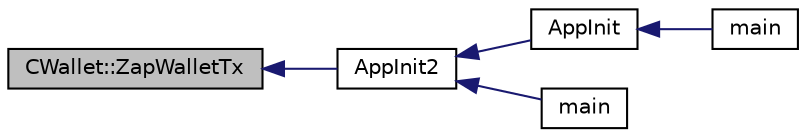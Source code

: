 digraph "CWallet::ZapWalletTx"
{
  edge [fontname="Helvetica",fontsize="10",labelfontname="Helvetica",labelfontsize="10"];
  node [fontname="Helvetica",fontsize="10",shape=record];
  rankdir="LR";
  Node3998 [label="CWallet::ZapWalletTx",height=0.2,width=0.4,color="black", fillcolor="grey75", style="filled", fontcolor="black"];
  Node3998 -> Node3999 [dir="back",color="midnightblue",fontsize="10",style="solid",fontname="Helvetica"];
  Node3999 [label="AppInit2",height=0.2,width=0.4,color="black", fillcolor="white", style="filled",URL="$d8/dc0/init_8h.html#a1a4c1bfbf6ba1db77e988b89b9cadfd3",tooltip="Initialize ion. "];
  Node3999 -> Node4000 [dir="back",color="midnightblue",fontsize="10",style="solid",fontname="Helvetica"];
  Node4000 [label="AppInit",height=0.2,width=0.4,color="black", fillcolor="white", style="filled",URL="$d4/d35/iond_8cpp.html#ac59316b767e6984e1285f0531275286b"];
  Node4000 -> Node4001 [dir="back",color="midnightblue",fontsize="10",style="solid",fontname="Helvetica"];
  Node4001 [label="main",height=0.2,width=0.4,color="black", fillcolor="white", style="filled",URL="$d4/d35/iond_8cpp.html#a0ddf1224851353fc92bfbff6f499fa97"];
  Node3999 -> Node4002 [dir="back",color="midnightblue",fontsize="10",style="solid",fontname="Helvetica"];
  Node4002 [label="main",height=0.2,width=0.4,color="black", fillcolor="white", style="filled",URL="$d5/d2d/ion_8cpp.html#a0ddf1224851353fc92bfbff6f499fa97"];
}
